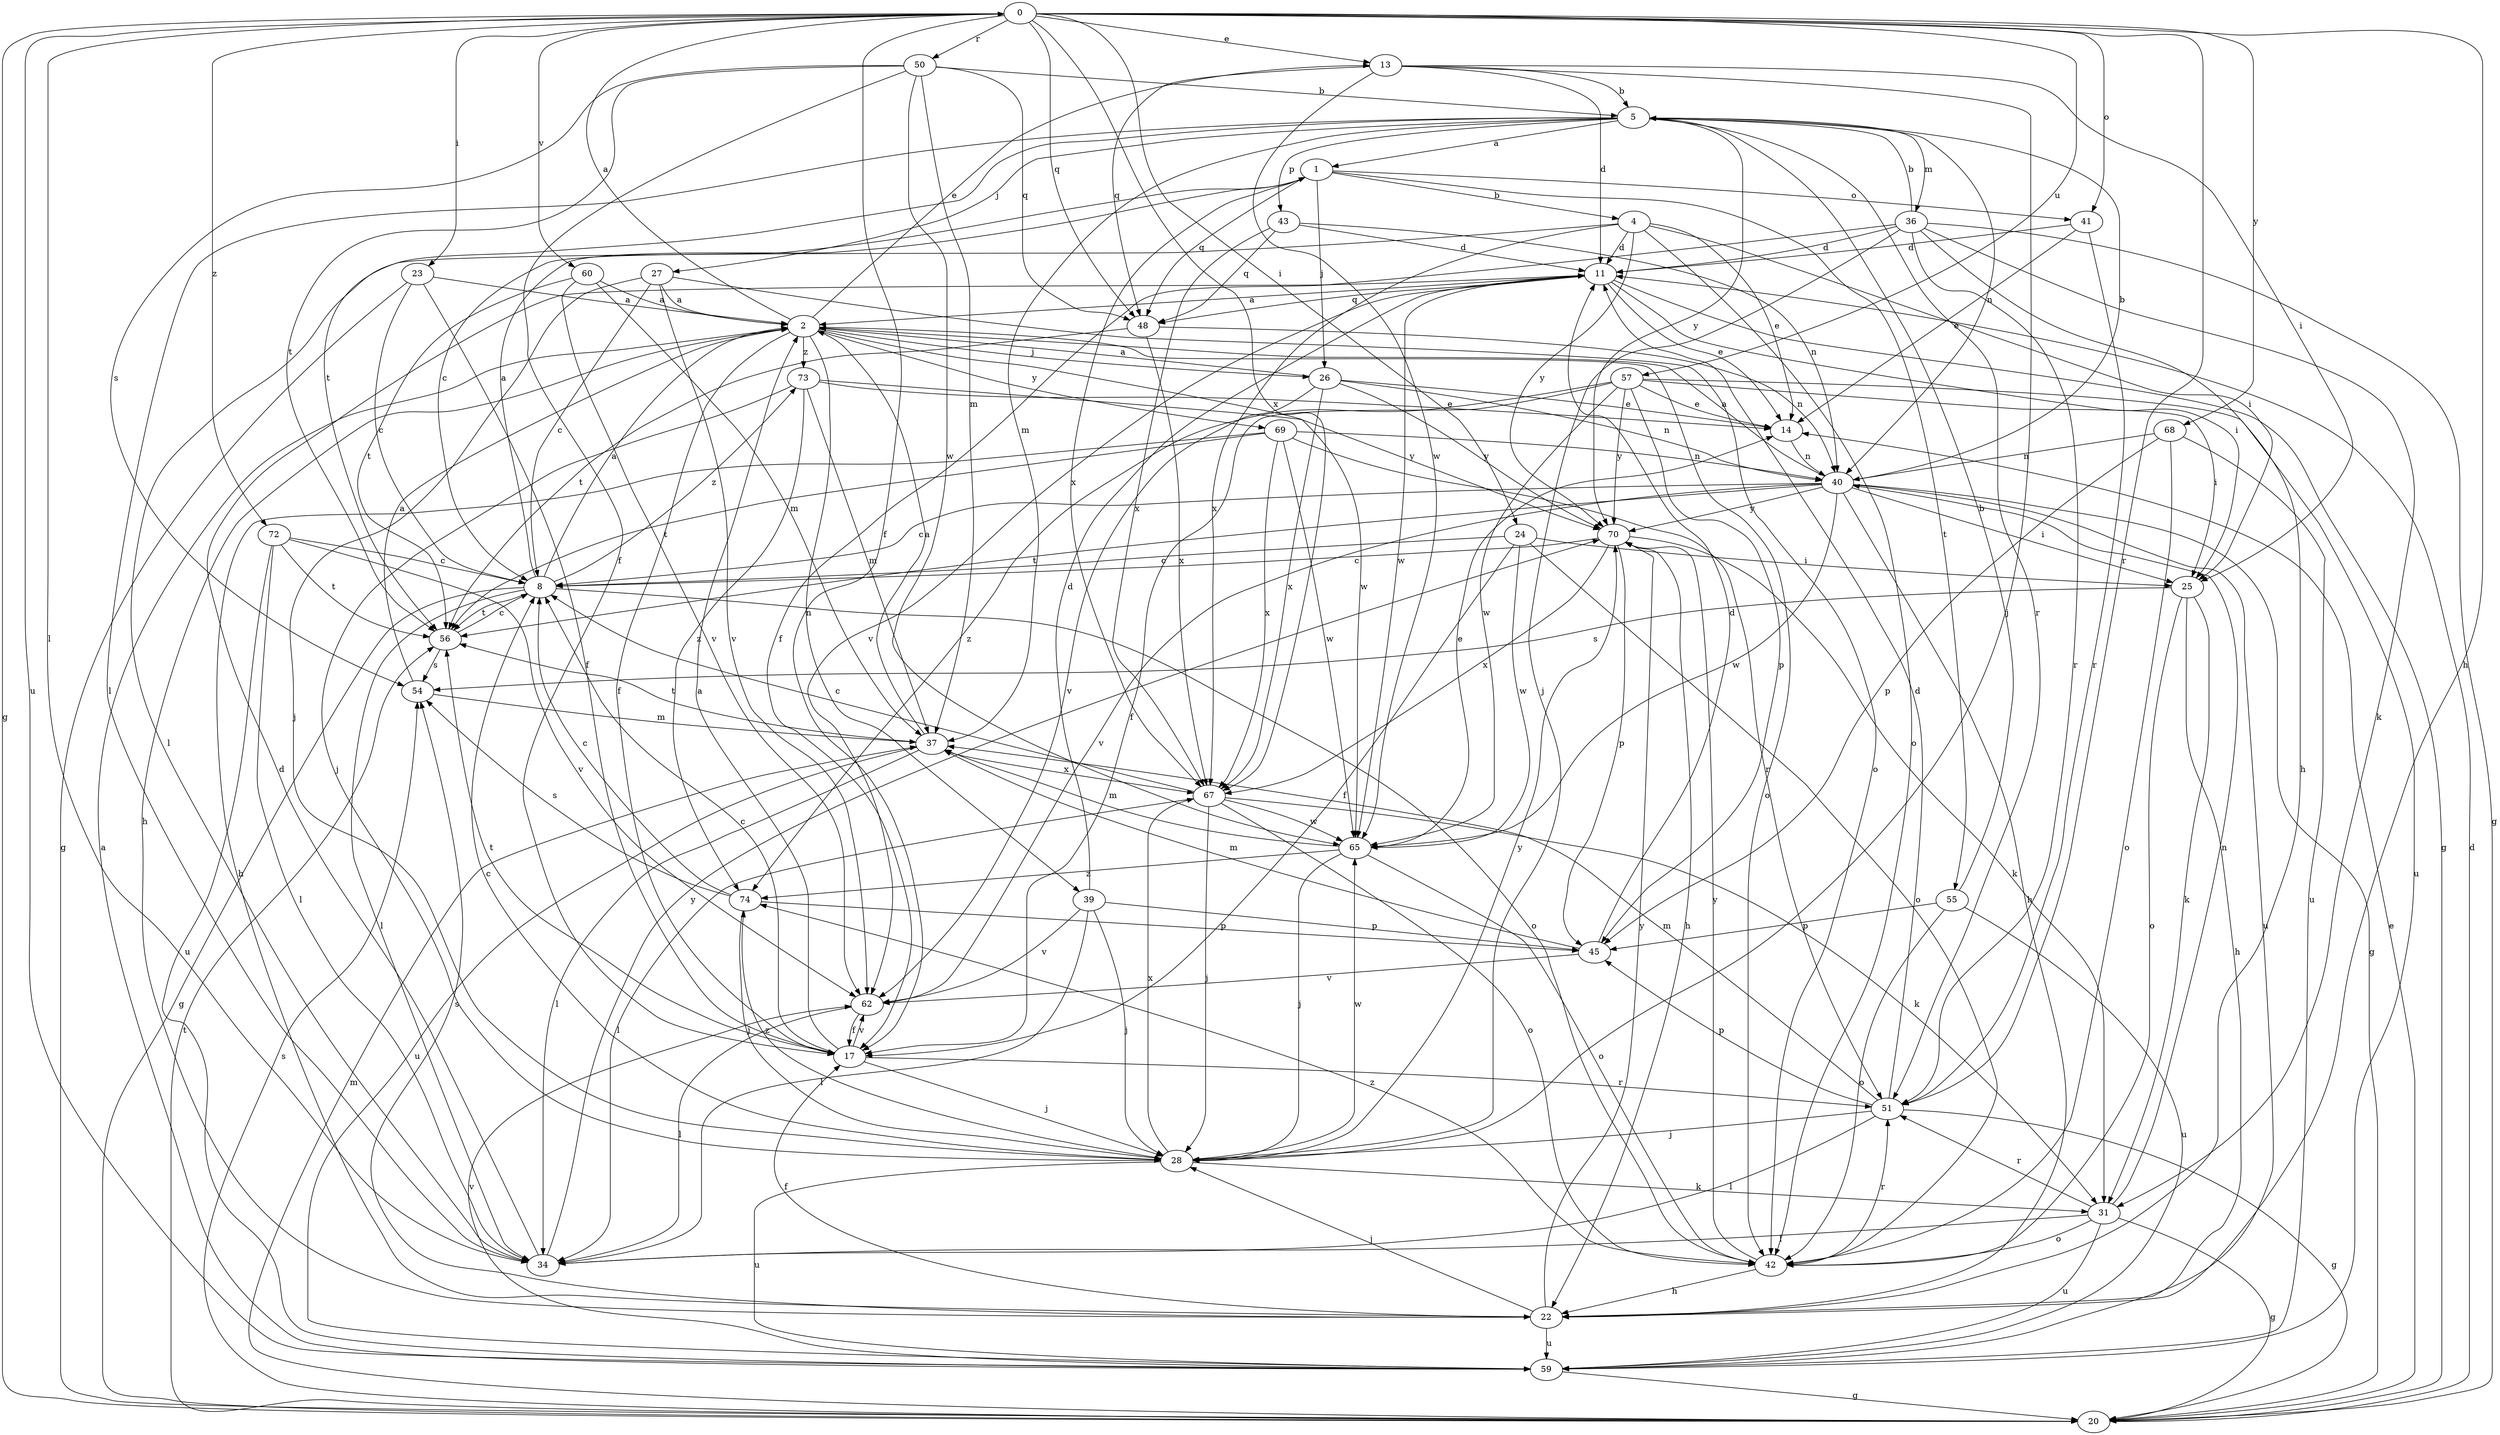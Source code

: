 strict digraph  {
0;
1;
2;
4;
5;
8;
11;
13;
14;
17;
20;
22;
23;
24;
25;
26;
27;
28;
31;
34;
36;
37;
39;
40;
41;
42;
43;
45;
48;
50;
51;
54;
55;
56;
57;
59;
60;
62;
65;
67;
68;
69;
70;
72;
73;
74;
0 -> 13  [label=e];
0 -> 17  [label=f];
0 -> 20  [label=g];
0 -> 22  [label=h];
0 -> 23  [label=i];
0 -> 24  [label=i];
0 -> 34  [label=l];
0 -> 41  [label=o];
0 -> 48  [label=q];
0 -> 50  [label=r];
0 -> 51  [label=r];
0 -> 57  [label=u];
0 -> 59  [label=u];
0 -> 60  [label=v];
0 -> 67  [label=x];
0 -> 68  [label=y];
0 -> 72  [label=z];
1 -> 4  [label=b];
1 -> 8  [label=c];
1 -> 26  [label=j];
1 -> 41  [label=o];
1 -> 48  [label=q];
1 -> 55  [label=t];
1 -> 67  [label=x];
2 -> 0  [label=a];
2 -> 13  [label=e];
2 -> 17  [label=f];
2 -> 22  [label=h];
2 -> 26  [label=j];
2 -> 39  [label=n];
2 -> 42  [label=o];
2 -> 65  [label=w];
2 -> 69  [label=y];
2 -> 73  [label=z];
4 -> 11  [label=d];
4 -> 14  [label=e];
4 -> 25  [label=i];
4 -> 34  [label=l];
4 -> 42  [label=o];
4 -> 67  [label=x];
4 -> 70  [label=y];
5 -> 1  [label=a];
5 -> 27  [label=j];
5 -> 34  [label=l];
5 -> 36  [label=m];
5 -> 37  [label=m];
5 -> 40  [label=n];
5 -> 43  [label=p];
5 -> 51  [label=r];
5 -> 56  [label=t];
5 -> 70  [label=y];
8 -> 1  [label=a];
8 -> 2  [label=a];
8 -> 20  [label=g];
8 -> 34  [label=l];
8 -> 42  [label=o];
8 -> 56  [label=t];
8 -> 73  [label=z];
11 -> 2  [label=a];
11 -> 14  [label=e];
11 -> 20  [label=g];
11 -> 25  [label=i];
11 -> 48  [label=q];
11 -> 62  [label=v];
11 -> 65  [label=w];
13 -> 5  [label=b];
13 -> 11  [label=d];
13 -> 25  [label=i];
13 -> 28  [label=j];
13 -> 48  [label=q];
13 -> 65  [label=w];
14 -> 40  [label=n];
17 -> 2  [label=a];
17 -> 8  [label=c];
17 -> 28  [label=j];
17 -> 51  [label=r];
17 -> 56  [label=t];
17 -> 62  [label=v];
20 -> 11  [label=d];
20 -> 14  [label=e];
20 -> 37  [label=m];
20 -> 54  [label=s];
20 -> 56  [label=t];
22 -> 17  [label=f];
22 -> 28  [label=j];
22 -> 54  [label=s];
22 -> 59  [label=u];
22 -> 70  [label=y];
23 -> 2  [label=a];
23 -> 8  [label=c];
23 -> 17  [label=f];
23 -> 20  [label=g];
24 -> 8  [label=c];
24 -> 17  [label=f];
24 -> 25  [label=i];
24 -> 42  [label=o];
24 -> 65  [label=w];
25 -> 22  [label=h];
25 -> 31  [label=k];
25 -> 42  [label=o];
25 -> 54  [label=s];
26 -> 2  [label=a];
26 -> 14  [label=e];
26 -> 40  [label=n];
26 -> 62  [label=v];
26 -> 67  [label=x];
26 -> 70  [label=y];
27 -> 2  [label=a];
27 -> 8  [label=c];
27 -> 28  [label=j];
27 -> 42  [label=o];
27 -> 62  [label=v];
28 -> 8  [label=c];
28 -> 31  [label=k];
28 -> 59  [label=u];
28 -> 65  [label=w];
28 -> 67  [label=x];
28 -> 70  [label=y];
28 -> 74  [label=z];
31 -> 20  [label=g];
31 -> 34  [label=l];
31 -> 40  [label=n];
31 -> 42  [label=o];
31 -> 51  [label=r];
31 -> 59  [label=u];
34 -> 11  [label=d];
34 -> 70  [label=y];
36 -> 5  [label=b];
36 -> 11  [label=d];
36 -> 17  [label=f];
36 -> 20  [label=g];
36 -> 22  [label=h];
36 -> 28  [label=j];
36 -> 31  [label=k];
36 -> 51  [label=r];
37 -> 2  [label=a];
37 -> 34  [label=l];
37 -> 56  [label=t];
37 -> 59  [label=u];
37 -> 67  [label=x];
39 -> 11  [label=d];
39 -> 28  [label=j];
39 -> 34  [label=l];
39 -> 45  [label=p];
39 -> 62  [label=v];
40 -> 2  [label=a];
40 -> 5  [label=b];
40 -> 8  [label=c];
40 -> 20  [label=g];
40 -> 22  [label=h];
40 -> 25  [label=i];
40 -> 56  [label=t];
40 -> 59  [label=u];
40 -> 62  [label=v];
40 -> 65  [label=w];
40 -> 70  [label=y];
41 -> 11  [label=d];
41 -> 14  [label=e];
41 -> 51  [label=r];
42 -> 22  [label=h];
42 -> 51  [label=r];
42 -> 70  [label=y];
42 -> 74  [label=z];
43 -> 11  [label=d];
43 -> 40  [label=n];
43 -> 48  [label=q];
43 -> 67  [label=x];
45 -> 11  [label=d];
45 -> 37  [label=m];
45 -> 62  [label=v];
48 -> 40  [label=n];
48 -> 56  [label=t];
48 -> 67  [label=x];
50 -> 5  [label=b];
50 -> 17  [label=f];
50 -> 37  [label=m];
50 -> 48  [label=q];
50 -> 54  [label=s];
50 -> 56  [label=t];
50 -> 65  [label=w];
51 -> 11  [label=d];
51 -> 20  [label=g];
51 -> 28  [label=j];
51 -> 34  [label=l];
51 -> 37  [label=m];
51 -> 45  [label=p];
54 -> 2  [label=a];
54 -> 37  [label=m];
55 -> 5  [label=b];
55 -> 42  [label=o];
55 -> 45  [label=p];
55 -> 59  [label=u];
56 -> 8  [label=c];
56 -> 54  [label=s];
57 -> 14  [label=e];
57 -> 17  [label=f];
57 -> 25  [label=i];
57 -> 45  [label=p];
57 -> 59  [label=u];
57 -> 65  [label=w];
57 -> 70  [label=y];
57 -> 74  [label=z];
59 -> 2  [label=a];
59 -> 20  [label=g];
59 -> 62  [label=v];
60 -> 2  [label=a];
60 -> 37  [label=m];
60 -> 56  [label=t];
60 -> 62  [label=v];
62 -> 17  [label=f];
62 -> 34  [label=l];
65 -> 14  [label=e];
65 -> 28  [label=j];
65 -> 37  [label=m];
65 -> 42  [label=o];
65 -> 74  [label=z];
67 -> 8  [label=c];
67 -> 28  [label=j];
67 -> 31  [label=k];
67 -> 34  [label=l];
67 -> 42  [label=o];
67 -> 65  [label=w];
68 -> 40  [label=n];
68 -> 42  [label=o];
68 -> 45  [label=p];
68 -> 59  [label=u];
69 -> 22  [label=h];
69 -> 40  [label=n];
69 -> 51  [label=r];
69 -> 56  [label=t];
69 -> 65  [label=w];
69 -> 67  [label=x];
70 -> 8  [label=c];
70 -> 22  [label=h];
70 -> 31  [label=k];
70 -> 45  [label=p];
70 -> 67  [label=x];
72 -> 8  [label=c];
72 -> 34  [label=l];
72 -> 56  [label=t];
72 -> 59  [label=u];
72 -> 62  [label=v];
73 -> 14  [label=e];
73 -> 28  [label=j];
73 -> 37  [label=m];
73 -> 70  [label=y];
73 -> 74  [label=z];
74 -> 8  [label=c];
74 -> 28  [label=j];
74 -> 45  [label=p];
74 -> 54  [label=s];
}
